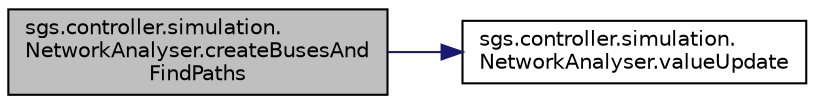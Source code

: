digraph "sgs.controller.simulation.NetworkAnalyser.createBusesAndFindPaths"
{
  edge [fontname="Helvetica",fontsize="10",labelfontname="Helvetica",labelfontsize="10"];
  node [fontname="Helvetica",fontsize="10",shape=record];
  rankdir="LR";
  Node1 [label="sgs.controller.simulation.\lNetworkAnalyser.createBusesAnd\lFindPaths",height=0.2,width=0.4,color="black", fillcolor="grey75", style="filled" fontcolor="black"];
  Node1 -> Node2 [color="midnightblue",fontsize="10",style="solid",fontname="Helvetica"];
  Node2 [label="sgs.controller.simulation.\lNetworkAnalyser.valueUpdate",height=0.2,width=0.4,color="black", fillcolor="white", style="filled",URL="$classsgs_1_1controller_1_1simulation_1_1_network_analyser.html#a3358c650d35e301d8cb390bbd7a31aa8"];
}
